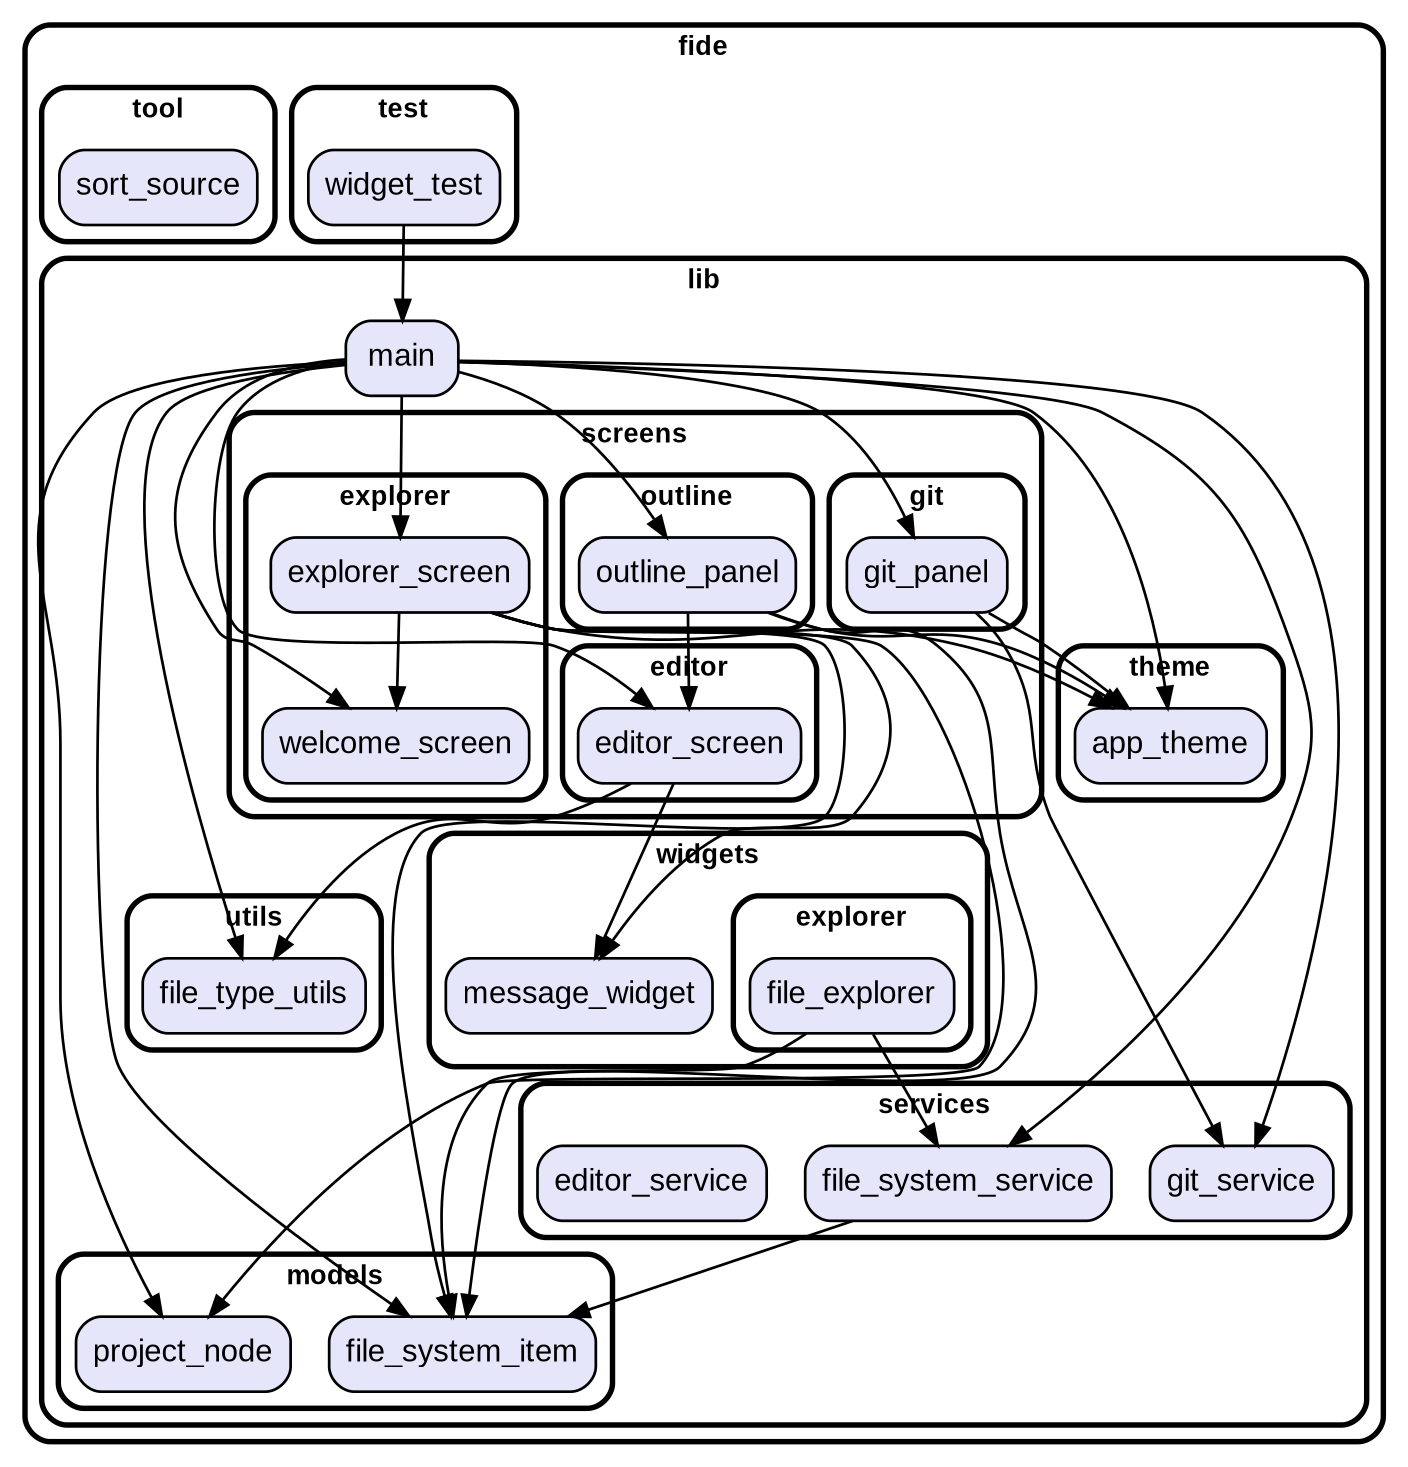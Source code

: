digraph "" {
  graph [style=rounded fontname="Arial Black" fontsize=13 penwidth=2.6];
  node [shape=rect style="filled,rounded" fontname=Arial fontsize=15 fillcolor=Lavender penwidth=1.3];
  edge [penwidth=1.3];
  "/test/widget_test.dart" [label="widget_test"];
  "/lib/utils/file_type_utils.dart" [label="file_type_utils"];
  "/lib/models/project_node.dart" [label="project_node"];
  "/lib/models/file_system_item.dart" [label="file_system_item"];
  "/lib/screens/explorer/explorer_screen.dart" [label="explorer_screen"];
  "/lib/screens/explorer/welcome_screen.dart" [label="welcome_screen"];
  "/lib/screens/outline/outline_panel.dart" [label="outline_panel"];
  "/lib/screens/editor/editor_screen.dart" [label="editor_screen"];
  "/lib/screens/git/git_panel.dart" [label="git_panel"];
  "/lib/main.dart" [label="main"];
  "/lib/theme/app_theme.dart" [label="app_theme"];
  "/lib/services/git_service.dart" [label="git_service"];
  "/lib/services/file_system_service.dart" [label="file_system_service"];
  "/lib/services/editor_service.dart" [label="editor_service"];
  "/lib/widgets/explorer/file_explorer.dart" [label="file_explorer"];
  "/lib/widgets/message_widget.dart" [label="message_widget"];
  "/tool/sort_source.dart" [label="sort_source"];
  subgraph "cluster~" {
    label="fide";
    subgraph "cluster~/test" {
      label="test";
      "/test/widget_test.dart";
    }
    subgraph "cluster~/lib" {
      label="lib";
      "/lib/main.dart";
      subgraph "cluster~/lib/utils" {
        label="utils";
        "/lib/utils/file_type_utils.dart";
      }
      subgraph "cluster~/lib/models" {
        label="models";
        "/lib/models/project_node.dart";
        "/lib/models/file_system_item.dart";
      }
      subgraph "cluster~/lib/screens" {
        label="screens";
        subgraph "cluster~/lib/screens/explorer" {
          label="explorer";
          "/lib/screens/explorer/explorer_screen.dart";
          "/lib/screens/explorer/welcome_screen.dart";
        }
        subgraph "cluster~/lib/screens/outline" {
          label="outline";
          "/lib/screens/outline/outline_panel.dart";
        }
        subgraph "cluster~/lib/screens/editor" {
          label="editor";
          "/lib/screens/editor/editor_screen.dart";
        }
        subgraph "cluster~/lib/screens/git" {
          label="git";
          "/lib/screens/git/git_panel.dart";
        }
      }
      subgraph "cluster~/lib/theme" {
        label="theme";
        "/lib/theme/app_theme.dart";
      }
      subgraph "cluster~/lib/services" {
        label="services";
        "/lib/services/git_service.dart";
        "/lib/services/file_system_service.dart";
        "/lib/services/editor_service.dart";
      }
      subgraph "cluster~/lib/widgets" {
        label="widgets";
        "/lib/widgets/message_widget.dart";
        subgraph "cluster~/lib/widgets/explorer" {
          label="explorer";
          "/lib/widgets/explorer/file_explorer.dart";
        }
      }
    }
    subgraph "cluster~/tool" {
      label="tool";
      "/tool/sort_source.dart";
    }
  }
  "/test/widget_test.dart" -> "/lib/main.dart";
  "/lib/screens/explorer/explorer_screen.dart" -> "/lib/models/project_node.dart";
  "/lib/screens/explorer/explorer_screen.dart" -> "/lib/models/file_system_item.dart";
  "/lib/screens/explorer/explorer_screen.dart" -> "/lib/widgets/message_widget.dart";
  "/lib/screens/explorer/explorer_screen.dart" -> "/lib/screens/explorer/welcome_screen.dart";
  "/lib/screens/explorer/explorer_screen.dart" -> "/lib/theme/app_theme.dart";
  "/lib/screens/outline/outline_panel.dart" -> "/lib/theme/app_theme.dart";
  "/lib/screens/outline/outline_panel.dart" -> "/lib/models/file_system_item.dart";
  "/lib/screens/outline/outline_panel.dart" -> "/lib/screens/editor/editor_screen.dart";
  "/lib/screens/editor/editor_screen.dart" -> "/lib/widgets/message_widget.dart";
  "/lib/screens/editor/editor_screen.dart" -> "/lib/utils/file_type_utils.dart";
  "/lib/screens/git/git_panel.dart" -> "/lib/theme/app_theme.dart";
  "/lib/screens/git/git_panel.dart" -> "/lib/services/git_service.dart";
  "/lib/main.dart" -> "/lib/screens/explorer/explorer_screen.dart";
  "/lib/main.dart" -> "/lib/screens/explorer/welcome_screen.dart";
  "/lib/main.dart" -> "/lib/screens/editor/editor_screen.dart";
  "/lib/main.dart" -> "/lib/screens/outline/outline_panel.dart";
  "/lib/main.dart" -> "/lib/screens/git/git_panel.dart";
  "/lib/main.dart" -> "/lib/services/file_system_service.dart";
  "/lib/main.dart" -> "/lib/services/git_service.dart";
  "/lib/main.dart" -> "/lib/theme/app_theme.dart";
  "/lib/main.dart" -> "/lib/models/file_system_item.dart";
  "/lib/main.dart" -> "/lib/models/project_node.dart";
  "/lib/main.dart" -> "/lib/utils/file_type_utils.dart";
  "/lib/services/file_system_service.dart" -> "/lib/models/file_system_item.dart";
  "/lib/widgets/explorer/file_explorer.dart" -> "/lib/services/file_system_service.dart";
  "/lib/widgets/explorer/file_explorer.dart" -> "/lib/models/file_system_item.dart";
}
